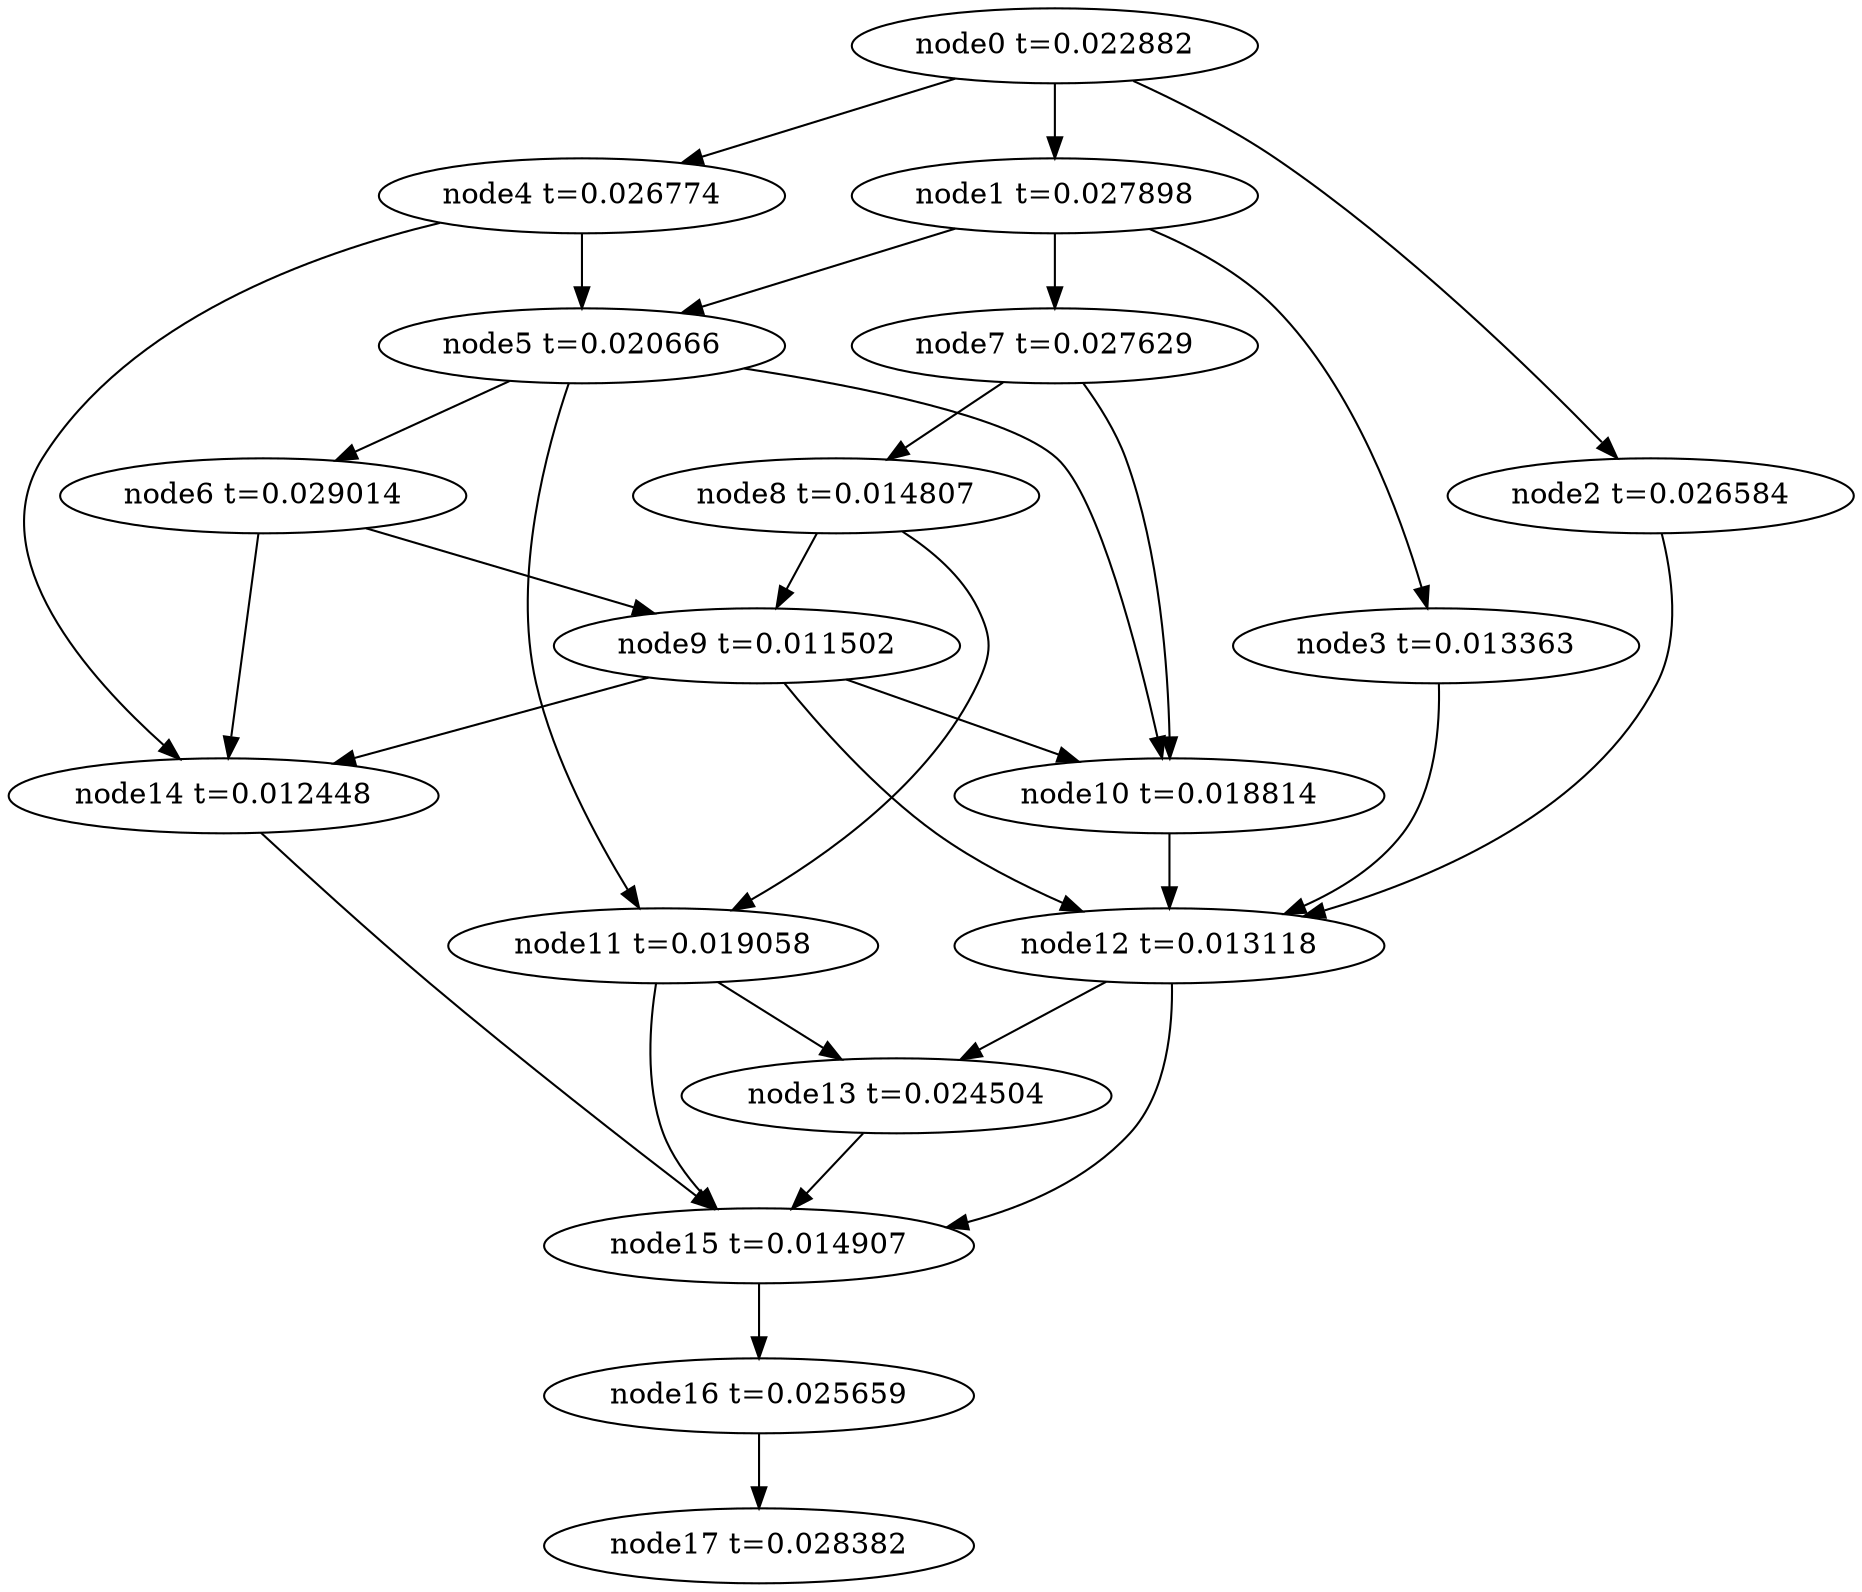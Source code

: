 digraph g{
	node17[label="node17 t=0.028382"]
	node16 -> node17
	node16[label="node16 t=0.025659"];
	node15 -> node16
	node15[label="node15 t=0.014907"];
	node14 -> node15
	node14[label="node14 t=0.012448"];
	node13 -> node15
	node13[label="node13 t=0.024504"];
	node12 -> node15
	node12 -> node13
	node12[label="node12 t=0.013118"];
	node11 -> node15
	node11 -> node13
	node11[label="node11 t=0.019058"];
	node10 -> node12
	node10[label="node10 t=0.018814"];
	node9 -> node14
	node9 -> node12
	node9 -> node10
	node9[label="node9 t=0.011502"];
	node8 -> node11
	node8 -> node9
	node8[label="node8 t=0.014807"];
	node7 -> node10
	node7 -> node8
	node7[label="node7 t=0.027629"];
	node6 -> node14
	node6 -> node9
	node6[label="node6 t=0.029014"];
	node5 -> node11
	node5 -> node10
	node5 -> node6
	node5[label="node5 t=0.020666"];
	node4 -> node14
	node4 -> node5
	node4[label="node4 t=0.026774"];
	node3 -> node12
	node3[label="node3 t=0.013363"];
	node2 -> node12
	node2[label="node2 t=0.026584"];
	node1 -> node7
	node1 -> node5
	node1 -> node3
	node1[label="node1 t=0.027898"];
	node0 -> node4
	node0 -> node2
	node0 -> node1
	node0[label="node0 t=0.022882"];
}
